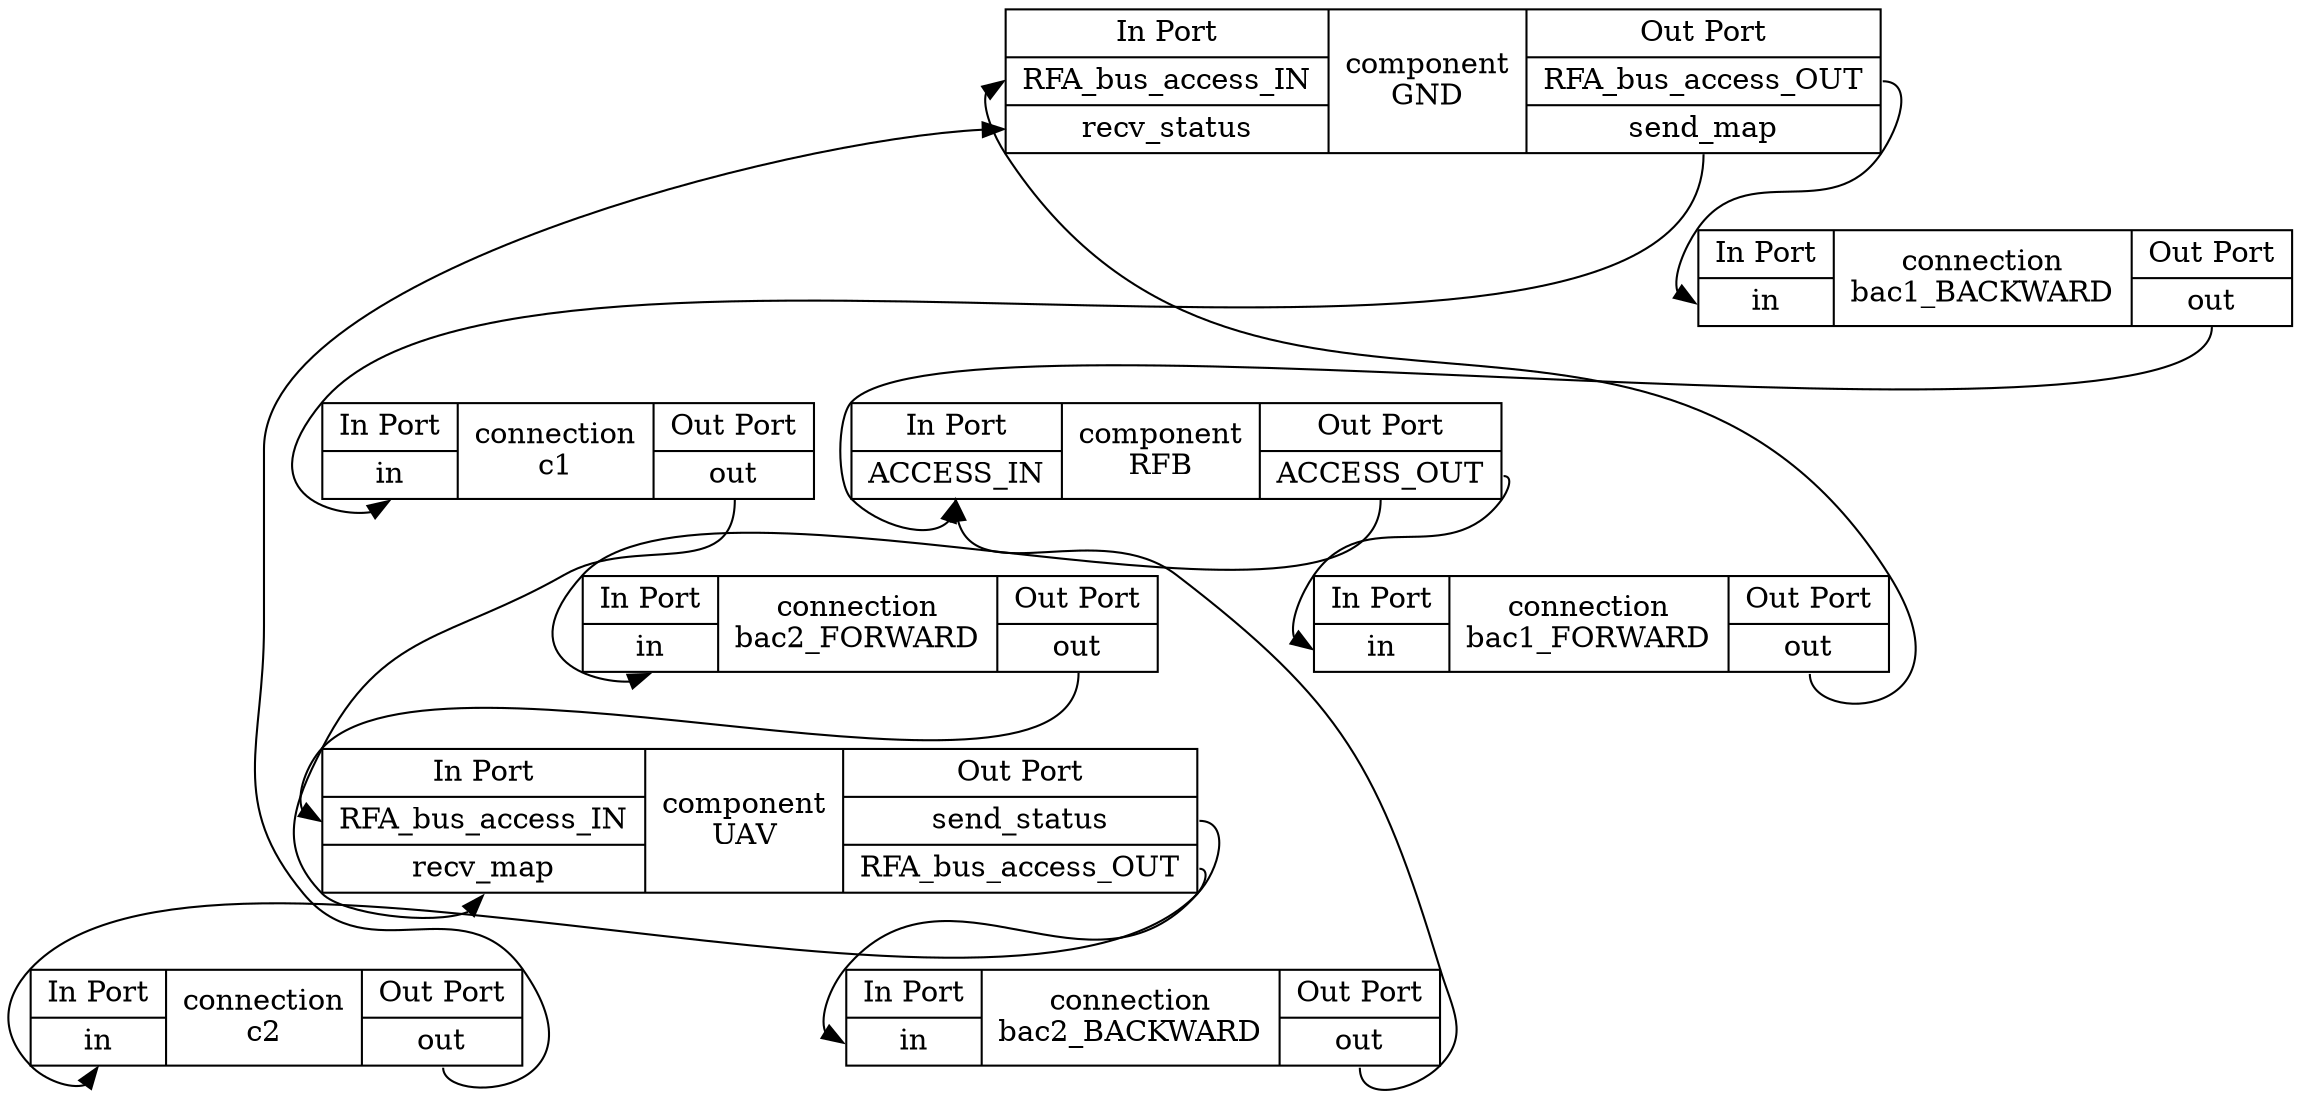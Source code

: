 digraph "component:$$AWAS#UAS_Impl_Instance" {

  rankdir=TB

   "component:$$AWAS$UAS_Impl_Instance#GND" [label="{In Port|<RFA_bus_access_IN>RFA_bus_access_IN|<recv_status>recv_status} |component\nGND|{Out Port|<RFA_bus_access_OUT>RFA_bus_access_OUT|<send_map>send_map} ",  shape="record"] 
   "component:$$AWAS$UAS_Impl_Instance#RFB" [label="{In Port|<ACCESS_IN>ACCESS_IN} |component\nRFB|{Out Port|<ACCESS_OUT>ACCESS_OUT} ",  shape="record"] 
   "component:$$AWAS$UAS_Impl_Instance#UAV" [label="{In Port|<RFA_bus_access_IN>RFA_bus_access_IN|<recv_map>recv_map} |component\nUAV|{Out Port|<send_status>send_status|<RFA_bus_access_OUT>RFA_bus_access_OUT} ",  shape="record"] 
   "connection:$$AWAS$UAS_Impl_Instance#bac1_BACKWARD" [label="{In Port|<in>in} |connection\nbac1_BACKWARD|{Out Port|<out>out} ",  shape="record"] 
   "connection:$$AWAS$UAS_Impl_Instance#bac1_FORWARD" [label="{In Port|<in>in} |connection\nbac1_FORWARD|{Out Port|<out>out} ",  shape="record"] 
   "connection:$$AWAS$UAS_Impl_Instance#bac2_BACKWARD" [label="{In Port|<in>in} |connection\nbac2_BACKWARD|{Out Port|<out>out} ",  shape="record"] 
   "connection:$$AWAS$UAS_Impl_Instance#bac2_FORWARD" [label="{In Port|<in>in} |connection\nbac2_FORWARD|{Out Port|<out>out} ",  shape="record"] 
   "connection:$$AWAS$UAS_Impl_Instance#c1" [label="{In Port|<in>in} |connection\nc1|{Out Port|<out>out} ",  shape="record"] 
   "connection:$$AWAS$UAS_Impl_Instance#c2" [label="{In Port|<in>in} |connection\nc2|{Out Port|<out>out} ",  shape="record"] 

   "component:$$AWAS$UAS_Impl_Instance#GND" -> "connection:$$AWAS$UAS_Impl_Instance#bac1_BACKWARD" [headport=in, tailport=RFA_bus_access_OUT] 
   "component:$$AWAS$UAS_Impl_Instance#GND" -> "connection:$$AWAS$UAS_Impl_Instance#c1" [headport=in, tailport=send_map] 
   "component:$$AWAS$UAS_Impl_Instance#RFB" -> "connection:$$AWAS$UAS_Impl_Instance#bac1_FORWARD" [headport=in, tailport=ACCESS_OUT] 
   "component:$$AWAS$UAS_Impl_Instance#RFB" -> "connection:$$AWAS$UAS_Impl_Instance#bac2_FORWARD" [headport=in, tailport=ACCESS_OUT] 
   "component:$$AWAS$UAS_Impl_Instance#UAV" -> "connection:$$AWAS$UAS_Impl_Instance#bac2_BACKWARD" [headport=in, tailport=RFA_bus_access_OUT] 
   "component:$$AWAS$UAS_Impl_Instance#UAV" -> "connection:$$AWAS$UAS_Impl_Instance#c2" [headport=in, tailport=send_status] 
   "connection:$$AWAS$UAS_Impl_Instance#bac1_BACKWARD" -> "component:$$AWAS$UAS_Impl_Instance#RFB" [headport=ACCESS_IN, tailport=out] 
   "connection:$$AWAS$UAS_Impl_Instance#bac1_FORWARD" -> "component:$$AWAS$UAS_Impl_Instance#GND" [headport=RFA_bus_access_IN, tailport=out] 
   "connection:$$AWAS$UAS_Impl_Instance#bac2_BACKWARD" -> "component:$$AWAS$UAS_Impl_Instance#RFB" [headport=ACCESS_IN, tailport=out] 
   "connection:$$AWAS$UAS_Impl_Instance#bac2_FORWARD" -> "component:$$AWAS$UAS_Impl_Instance#UAV" [headport=RFA_bus_access_IN, tailport=out] 
   "connection:$$AWAS$UAS_Impl_Instance#c1" -> "component:$$AWAS$UAS_Impl_Instance#UAV" [headport=recv_map, tailport=out] 
   "connection:$$AWAS$UAS_Impl_Instance#c2" -> "component:$$AWAS$UAS_Impl_Instance#GND" [headport=recv_status, tailport=out] 

}